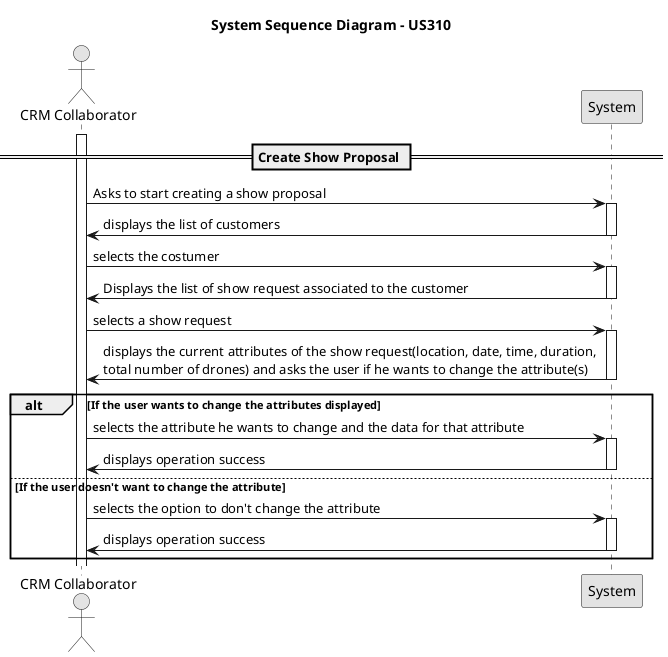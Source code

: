 @startuml
skinparam monochrome true
skinparam packageStyle rectangle
skinparam shadowing false

actor "CRM Collaborator" as crmCollaborator
participant "System" as system

title System Sequence Diagram - US310

== Create Show Proposal ==
activate crmCollaborator

    crmCollaborator -> system : Asks to start creating a show proposal
    activate system

        system -> crmCollaborator : displays the list of customers
    deactivate system

    crmCollaborator -> system : selects the costumer
    activate system

        system -> crmCollaborator : Displays the list of show request associated to the customer
    deactivate system

    crmCollaborator -> system : selects a show request
    activate system

        system -> crmCollaborator : displays the current attributes of the show request(location, date, time, duration, \ntotal number of drones) and asks the user if he wants to change the attribute(s)
    deactivate system

    alt If the user wants to change the attributes displayed
    crmCollaborator -> system : selects the attribute he wants to change and the data for that attribute
    activate system

        system -> crmCollaborator : displays operation success
    deactivate system

    else If the user doesn't want to change the attribute
    crmCollaborator -> system : selects the option to don't change the attribute
    activate system

        system -> crmCollaborator : displays operation success
    deactivate system
    end
deactivate system

@enduml
